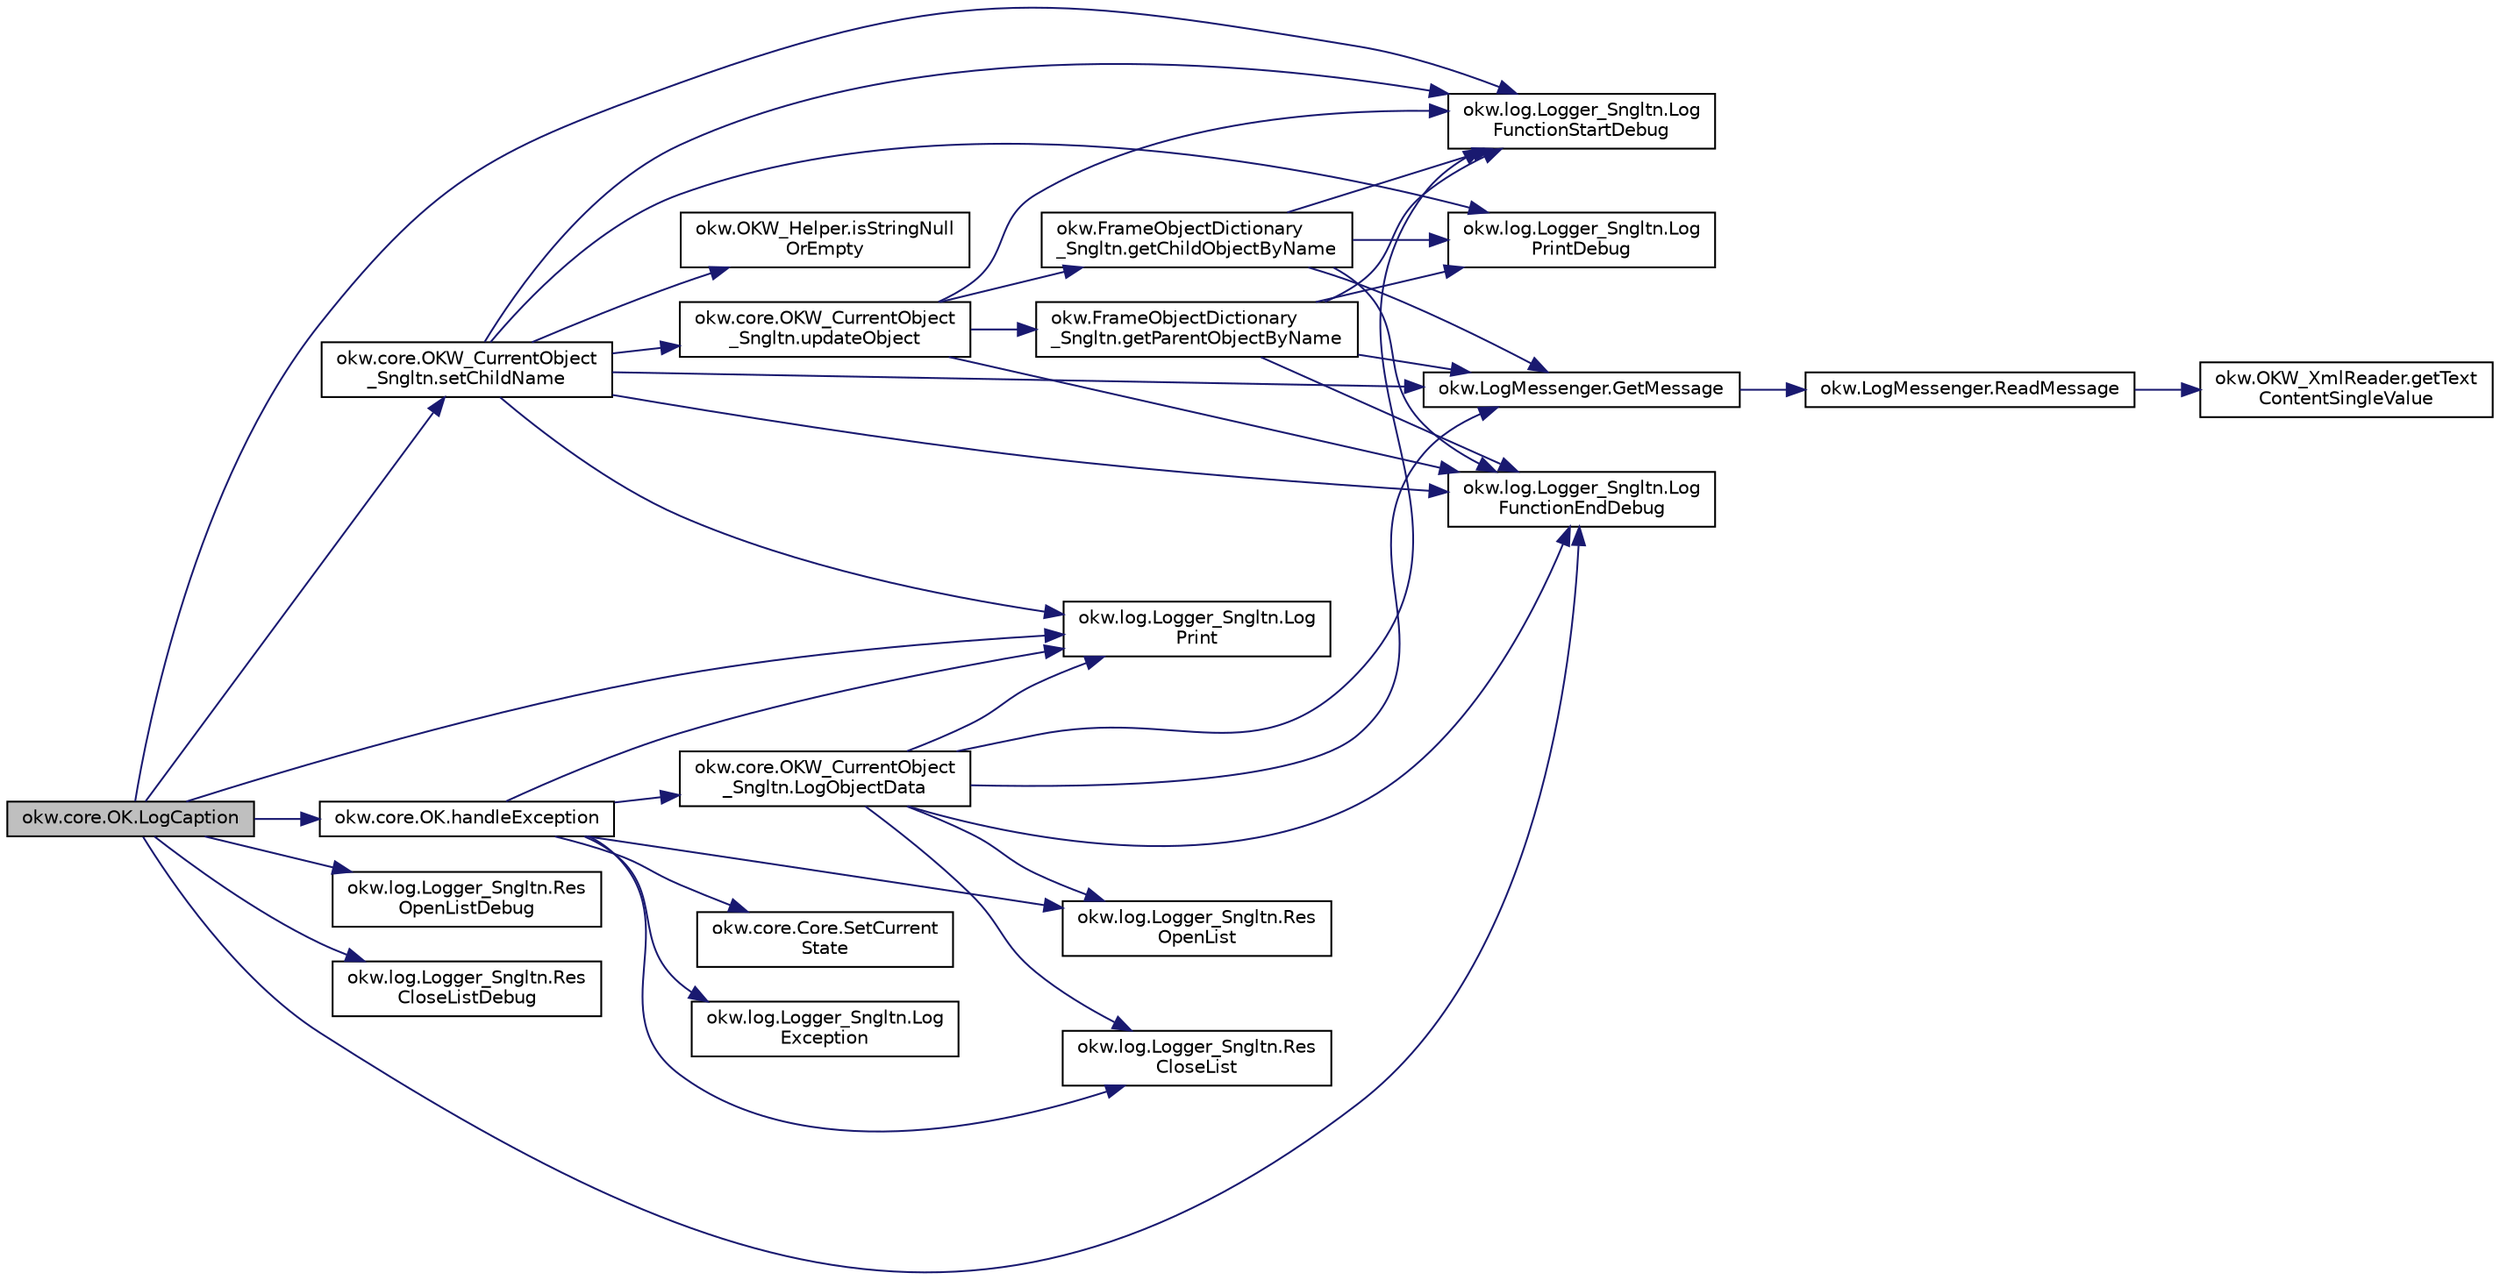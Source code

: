 digraph "okw.core.OK.LogCaption"
{
 // INTERACTIVE_SVG=YES
 // LATEX_PDF_SIZE
  edge [fontname="Helvetica",fontsize="10",labelfontname="Helvetica",labelfontsize="10"];
  node [fontname="Helvetica",fontsize="10",shape=record];
  rankdir="LR";
  Node177 [label="okw.core.OK.LogCaption",height=0.2,width=0.4,color="black", fillcolor="grey75", style="filled", fontcolor="black",tooltip="Gibt die Caption eines GUI-Objektes in den Testergebnissen aus."];
  Node177 -> Node178 [color="midnightblue",fontsize="10",style="solid",fontname="Helvetica"];
  Node178 [label="okw.log.Logger_Sngltn.Log\lFunctionStartDebug",height=0.2,width=0.4,color="black", fillcolor="white", style="filled",URL="$classokw_1_1log_1_1_logger___sngltn.html#a2d4c3d22d2a52b92873ee2f3853d9c42",tooltip="LogFunctionStartDebug:"];
  Node177 -> Node179 [color="midnightblue",fontsize="10",style="solid",fontname="Helvetica"];
  Node179 [label="okw.core.OKW_CurrentObject\l_Sngltn.setChildName",height=0.2,width=0.4,color="black", fillcolor="white", style="filled",URL="$classokw_1_1core_1_1_o_k_w___current_object___sngltn.html#a461fa1ff29f4bc4a9798707ea7b71849",tooltip="Setzt das Kindobjekt."];
  Node179 -> Node178 [color="midnightblue",fontsize="10",style="solid",fontname="Helvetica"];
  Node179 -> Node180 [color="midnightblue",fontsize="10",style="solid",fontname="Helvetica"];
  Node180 [label="okw.log.Logger_Sngltn.Log\lPrintDebug",height=0.2,width=0.4,color="black", fillcolor="white", style="filled",URL="$classokw_1_1log_1_1_logger___sngltn.html#a313f97c79ba4662d9daaf7f537dd02f4",tooltip="Loggt eine Nachricht."];
  Node179 -> Node181 [color="midnightblue",fontsize="10",style="solid",fontname="Helvetica"];
  Node181 [label="okw.LogMessenger.GetMessage",height=0.2,width=0.4,color="black", fillcolor="white", style="filled",URL="$classokw_1_1_log_messenger.html#af225d1f037d47b3b085175c09d78bdd2",tooltip="Holt die Log-Meldung für MethodeNmae/Textkey ohne weitere Parameter."];
  Node181 -> Node182 [color="midnightblue",fontsize="10",style="solid",fontname="Helvetica"];
  Node182 [label="okw.LogMessenger.ReadMessage",height=0.2,width=0.4,color="black", fillcolor="white", style="filled",URL="$classokw_1_1_log_messenger.html#a530cd6ab82ec82a04206a2e976ec06e3",tooltip="Interne Kernfunktion holt die Log-Meldung mit Platzhaltern aus der XML-Datei."];
  Node182 -> Node183 [color="midnightblue",fontsize="10",style="solid",fontname="Helvetica"];
  Node183 [label="okw.OKW_XmlReader.getText\lContentSingleValue",height=0.2,width=0.4,color="black", fillcolor="white", style="filled",URL="$classokw_1_1_o_k_w___xml_reader.html#ab920b5335a2e1429c14cc5f8e79f39eb",tooltip="Lies den TextContent eines Tag."];
  Node179 -> Node184 [color="midnightblue",fontsize="10",style="solid",fontname="Helvetica"];
  Node184 [label="okw.OKW_Helper.isStringNull\lOrEmpty",height=0.2,width=0.4,color="black", fillcolor="white", style="filled",URL="$classokw_1_1_o_k_w___helper.html#a3a7ba0f42b29adf70574830688e72e4a",tooltip="Prüft ob der gegeben String fpsStrin null oder leer (\"\") ist."];
  Node179 -> Node185 [color="midnightblue",fontsize="10",style="solid",fontname="Helvetica"];
  Node185 [label="okw.log.Logger_Sngltn.Log\lPrint",height=0.2,width=0.4,color="black", fillcolor="white", style="filled",URL="$classokw_1_1log_1_1_logger___sngltn.html#a8ebceaddd6cc6963ddb8e08c72ea808c",tooltip="LogPrint Function: Prints the values of expressions to the results file."];
  Node179 -> Node186 [color="midnightblue",fontsize="10",style="solid",fontname="Helvetica"];
  Node186 [label="okw.core.OKW_CurrentObject\l_Sngltn.updateObject",height=0.2,width=0.4,color="black", fillcolor="white", style="filled",URL="$classokw_1_1core_1_1_o_k_w___current_object___sngltn.html#a51204f2563ba8defb737da6653705819",tooltip="Methode aktualisert zwei Werte:"];
  Node186 -> Node178 [color="midnightblue",fontsize="10",style="solid",fontname="Helvetica"];
  Node186 -> Node187 [color="midnightblue",fontsize="10",style="solid",fontname="Helvetica"];
  Node187 [label="okw.FrameObjectDictionary\l_Sngltn.getParentObjectByName",height=0.2,width=0.4,color="black", fillcolor="white", style="filled",URL="$classokw_1_1_frame_object_dictionary___sngltn.html#aeec07d71cbebe71ec3ec4d27e86d6c5c",tooltip="Die Methode liefert das Frame-Object des gegebenen FN eines Fensterobjektes zurück."];
  Node187 -> Node178 [color="midnightblue",fontsize="10",style="solid",fontname="Helvetica"];
  Node187 -> Node180 [color="midnightblue",fontsize="10",style="solid",fontname="Helvetica"];
  Node187 -> Node181 [color="midnightblue",fontsize="10",style="solid",fontname="Helvetica"];
  Node187 -> Node188 [color="midnightblue",fontsize="10",style="solid",fontname="Helvetica"];
  Node188 [label="okw.log.Logger_Sngltn.Log\lFunctionEndDebug",height=0.2,width=0.4,color="black", fillcolor="white", style="filled",URL="$classokw_1_1log_1_1_logger___sngltn.html#a91b192a4e0381f6d02b791693d0fab84",tooltip="LogFunctionEndDebug:"];
  Node186 -> Node189 [color="midnightblue",fontsize="10",style="solid",fontname="Helvetica"];
  Node189 [label="okw.FrameObjectDictionary\l_Sngltn.getChildObjectByName",height=0.2,width=0.4,color="black", fillcolor="white", style="filled",URL="$classokw_1_1_frame_object_dictionary___sngltn.html#a0a71734828093357dfc88b5fa242e361",tooltip="Die Methode liefert das Objekt des gegebenen Kindobjekttests zurück."];
  Node189 -> Node178 [color="midnightblue",fontsize="10",style="solid",fontname="Helvetica"];
  Node189 -> Node180 [color="midnightblue",fontsize="10",style="solid",fontname="Helvetica"];
  Node189 -> Node181 [color="midnightblue",fontsize="10",style="solid",fontname="Helvetica"];
  Node189 -> Node188 [color="midnightblue",fontsize="10",style="solid",fontname="Helvetica"];
  Node186 -> Node188 [color="midnightblue",fontsize="10",style="solid",fontname="Helvetica"];
  Node179 -> Node188 [color="midnightblue",fontsize="10",style="solid",fontname="Helvetica"];
  Node177 -> Node190 [color="midnightblue",fontsize="10",style="solid",fontname="Helvetica"];
  Node190 [label="okw.log.Logger_Sngltn.Res\lOpenListDebug",height=0.2,width=0.4,color="black", fillcolor="white", style="filled",URL="$classokw_1_1log_1_1_logger___sngltn.html#a7e6a606dd7ab49b10e070736e7e9c854",tooltip="Erzeugt eine hierachische Log-Ebene in der Ergenbniss-Ausgabe."];
  Node177 -> Node185 [color="midnightblue",fontsize="10",style="solid",fontname="Helvetica"];
  Node177 -> Node191 [color="midnightblue",fontsize="10",style="solid",fontname="Helvetica"];
  Node191 [label="okw.log.Logger_Sngltn.Res\lCloseListDebug",height=0.2,width=0.4,color="black", fillcolor="white", style="filled",URL="$classokw_1_1log_1_1_logger___sngltn.html#abfcdbe2bdf7ed25188c9c630b7cd358e",tooltip="Closes a hierarchical level in the results file that was opened with ResOpenList."];
  Node177 -> Node192 [color="midnightblue",fontsize="10",style="solid",fontname="Helvetica"];
  Node192 [label="okw.core.OK.handleException",height=0.2,width=0.4,color="black", fillcolor="white", style="filled",URL="$classokw_1_1core_1_1_o_k.html#a5a6db6a457bcb71c893f5d4eb615b2b7",tooltip="Zentrale Exception-Behandlung."];
  Node192 -> Node185 [color="midnightblue",fontsize="10",style="solid",fontname="Helvetica"];
  Node192 -> Node193 [color="midnightblue",fontsize="10",style="solid",fontname="Helvetica"];
  Node193 [label="okw.log.Logger_Sngltn.Log\lException",height=0.2,width=0.4,color="black", fillcolor="white", style="filled",URL="$classokw_1_1log_1_1_logger___sngltn.html#aa29d396a2b9df1ac57079d777c548181",tooltip="LogException Function: Logs a Script Exception to the results file."];
  Node192 -> Node194 [color="midnightblue",fontsize="10",style="solid",fontname="Helvetica"];
  Node194 [label="okw.log.Logger_Sngltn.Res\lOpenList",height=0.2,width=0.4,color="black", fillcolor="white", style="filled",URL="$classokw_1_1log_1_1_logger___sngltn.html#ab4fc711bb4c754f251372ff3b14ab9c9",tooltip="Creates a new hierarchical level in the results file."];
  Node192 -> Node195 [color="midnightblue",fontsize="10",style="solid",fontname="Helvetica"];
  Node195 [label="okw.log.Logger_Sngltn.Res\lCloseList",height=0.2,width=0.4,color="black", fillcolor="white", style="filled",URL="$classokw_1_1log_1_1_logger___sngltn.html#a9b54104f7e0b4c0a473877b19dfaed56",tooltip="Closes a hierarchical level in the results file that was opened with ResOpenList."];
  Node192 -> Node196 [color="midnightblue",fontsize="10",style="solid",fontname="Helvetica"];
  Node196 [label="okw.core.OKW_CurrentObject\l_Sngltn.LogObjectData",height=0.2,width=0.4,color="black", fillcolor="white", style="filled",URL="$classokw_1_1core_1_1_o_k_w___current_object___sngltn.html#a01b48f2c86a2f91909143ee9063dfd86",tooltip="Methode gibt alle wichtigen Informationen zum aktuellen Objekt aus."];
  Node196 -> Node178 [color="midnightblue",fontsize="10",style="solid",fontname="Helvetica"];
  Node196 -> Node194 [color="midnightblue",fontsize="10",style="solid",fontname="Helvetica"];
  Node196 -> Node185 [color="midnightblue",fontsize="10",style="solid",fontname="Helvetica"];
  Node196 -> Node181 [color="midnightblue",fontsize="10",style="solid",fontname="Helvetica"];
  Node196 -> Node195 [color="midnightblue",fontsize="10",style="solid",fontname="Helvetica"];
  Node196 -> Node188 [color="midnightblue",fontsize="10",style="solid",fontname="Helvetica"];
  Node192 -> Node197 [color="midnightblue",fontsize="10",style="solid",fontname="Helvetica"];
  Node197 [label="okw.core.Core.SetCurrent\lState",height=0.2,width=0.4,color="black", fillcolor="white", style="filled",URL="$classokw_1_1core_1_1_core.html#aafe6e3d88e810dabf350b37058d4af97",tooltip="Setter zum Setzen des aktuellen Zustandes."];
  Node177 -> Node188 [color="midnightblue",fontsize="10",style="solid",fontname="Helvetica"];
}

